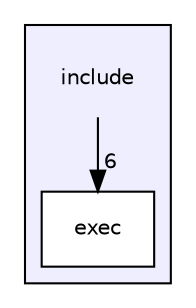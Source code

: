digraph "include" {
  compound=true
  node [ fontsize="10", fontname="Helvetica"];
  edge [ labelfontsize="10", labelfontname="Helvetica"];
  subgraph clusterdir_d44c64559bbebec7f509842c48db8b23 {
    graph [ bgcolor="#eeeeff", pencolor="black", label="" URL="dir_d44c64559bbebec7f509842c48db8b23.html"];
    dir_d44c64559bbebec7f509842c48db8b23 [shape=plaintext label="include"];
    dir_be319032d8d16237c7b51178a1c43322 [shape=box label="exec" color="black" fillcolor="white" style="filled" URL="dir_be319032d8d16237c7b51178a1c43322.html"];
  }
  dir_d44c64559bbebec7f509842c48db8b23->dir_be319032d8d16237c7b51178a1c43322 [headlabel="6", labeldistance=1.5 headhref="dir_000000_000001.html"];
}
